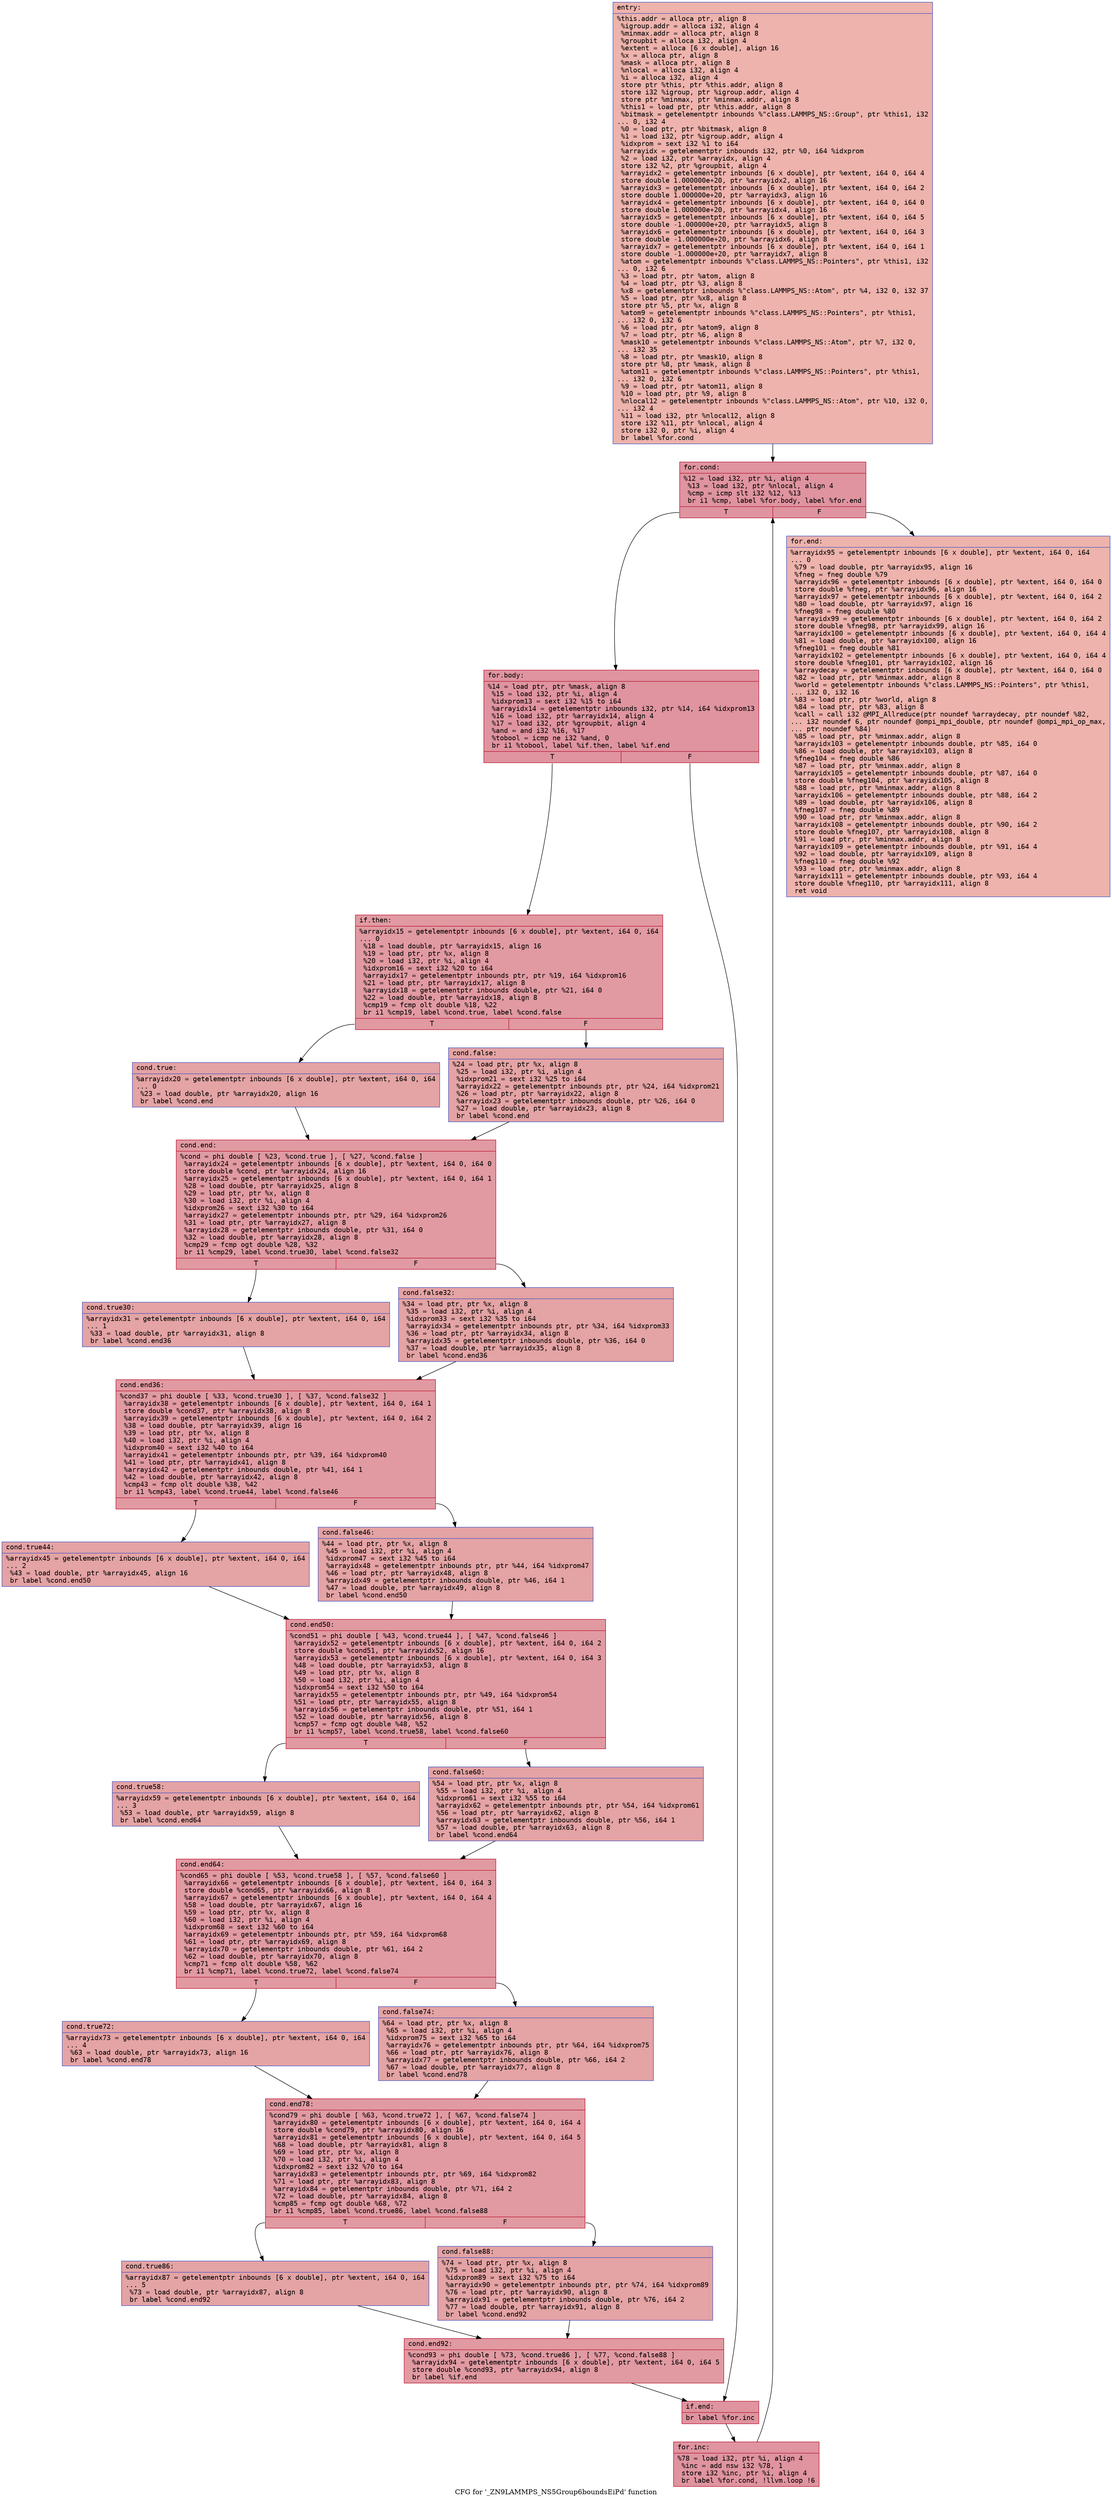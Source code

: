 digraph "CFG for '_ZN9LAMMPS_NS5Group6boundsEiPd' function" {
	label="CFG for '_ZN9LAMMPS_NS5Group6boundsEiPd' function";

	Node0x55ba303e6780 [shape=record,color="#3d50c3ff", style=filled, fillcolor="#d6524470" fontname="Courier",label="{entry:\l|  %this.addr = alloca ptr, align 8\l  %igroup.addr = alloca i32, align 4\l  %minmax.addr = alloca ptr, align 8\l  %groupbit = alloca i32, align 4\l  %extent = alloca [6 x double], align 16\l  %x = alloca ptr, align 8\l  %mask = alloca ptr, align 8\l  %nlocal = alloca i32, align 4\l  %i = alloca i32, align 4\l  store ptr %this, ptr %this.addr, align 8\l  store i32 %igroup, ptr %igroup.addr, align 4\l  store ptr %minmax, ptr %minmax.addr, align 8\l  %this1 = load ptr, ptr %this.addr, align 8\l  %bitmask = getelementptr inbounds %\"class.LAMMPS_NS::Group\", ptr %this1, i32\l... 0, i32 4\l  %0 = load ptr, ptr %bitmask, align 8\l  %1 = load i32, ptr %igroup.addr, align 4\l  %idxprom = sext i32 %1 to i64\l  %arrayidx = getelementptr inbounds i32, ptr %0, i64 %idxprom\l  %2 = load i32, ptr %arrayidx, align 4\l  store i32 %2, ptr %groupbit, align 4\l  %arrayidx2 = getelementptr inbounds [6 x double], ptr %extent, i64 0, i64 4\l  store double 1.000000e+20, ptr %arrayidx2, align 16\l  %arrayidx3 = getelementptr inbounds [6 x double], ptr %extent, i64 0, i64 2\l  store double 1.000000e+20, ptr %arrayidx3, align 16\l  %arrayidx4 = getelementptr inbounds [6 x double], ptr %extent, i64 0, i64 0\l  store double 1.000000e+20, ptr %arrayidx4, align 16\l  %arrayidx5 = getelementptr inbounds [6 x double], ptr %extent, i64 0, i64 5\l  store double -1.000000e+20, ptr %arrayidx5, align 8\l  %arrayidx6 = getelementptr inbounds [6 x double], ptr %extent, i64 0, i64 3\l  store double -1.000000e+20, ptr %arrayidx6, align 8\l  %arrayidx7 = getelementptr inbounds [6 x double], ptr %extent, i64 0, i64 1\l  store double -1.000000e+20, ptr %arrayidx7, align 8\l  %atom = getelementptr inbounds %\"class.LAMMPS_NS::Pointers\", ptr %this1, i32\l... 0, i32 6\l  %3 = load ptr, ptr %atom, align 8\l  %4 = load ptr, ptr %3, align 8\l  %x8 = getelementptr inbounds %\"class.LAMMPS_NS::Atom\", ptr %4, i32 0, i32 37\l  %5 = load ptr, ptr %x8, align 8\l  store ptr %5, ptr %x, align 8\l  %atom9 = getelementptr inbounds %\"class.LAMMPS_NS::Pointers\", ptr %this1,\l... i32 0, i32 6\l  %6 = load ptr, ptr %atom9, align 8\l  %7 = load ptr, ptr %6, align 8\l  %mask10 = getelementptr inbounds %\"class.LAMMPS_NS::Atom\", ptr %7, i32 0,\l... i32 35\l  %8 = load ptr, ptr %mask10, align 8\l  store ptr %8, ptr %mask, align 8\l  %atom11 = getelementptr inbounds %\"class.LAMMPS_NS::Pointers\", ptr %this1,\l... i32 0, i32 6\l  %9 = load ptr, ptr %atom11, align 8\l  %10 = load ptr, ptr %9, align 8\l  %nlocal12 = getelementptr inbounds %\"class.LAMMPS_NS::Atom\", ptr %10, i32 0,\l... i32 4\l  %11 = load i32, ptr %nlocal12, align 8\l  store i32 %11, ptr %nlocal, align 4\l  store i32 0, ptr %i, align 4\l  br label %for.cond\l}"];
	Node0x55ba303e6780 -> Node0x55ba303e8cf0[tooltip="entry -> for.cond\nProbability 100.00%" ];
	Node0x55ba303e8cf0 [shape=record,color="#b70d28ff", style=filled, fillcolor="#b70d2870" fontname="Courier",label="{for.cond:\l|  %12 = load i32, ptr %i, align 4\l  %13 = load i32, ptr %nlocal, align 4\l  %cmp = icmp slt i32 %12, %13\l  br i1 %cmp, label %for.body, label %for.end\l|{<s0>T|<s1>F}}"];
	Node0x55ba303e8cf0:s0 -> Node0x55ba303e8f70[tooltip="for.cond -> for.body\nProbability 96.88%" ];
	Node0x55ba303e8cf0:s1 -> Node0x55ba303e8ff0[tooltip="for.cond -> for.end\nProbability 3.12%" ];
	Node0x55ba303e8f70 [shape=record,color="#b70d28ff", style=filled, fillcolor="#b70d2870" fontname="Courier",label="{for.body:\l|  %14 = load ptr, ptr %mask, align 8\l  %15 = load i32, ptr %i, align 4\l  %idxprom13 = sext i32 %15 to i64\l  %arrayidx14 = getelementptr inbounds i32, ptr %14, i64 %idxprom13\l  %16 = load i32, ptr %arrayidx14, align 4\l  %17 = load i32, ptr %groupbit, align 4\l  %and = and i32 %16, %17\l  %tobool = icmp ne i32 %and, 0\l  br i1 %tobool, label %if.then, label %if.end\l|{<s0>T|<s1>F}}"];
	Node0x55ba303e8f70:s0 -> Node0x55ba303e95e0[tooltip="for.body -> if.then\nProbability 62.50%" ];
	Node0x55ba303e8f70:s1 -> Node0x55ba303e9650[tooltip="for.body -> if.end\nProbability 37.50%" ];
	Node0x55ba303e95e0 [shape=record,color="#b70d28ff", style=filled, fillcolor="#bb1b2c70" fontname="Courier",label="{if.then:\l|  %arrayidx15 = getelementptr inbounds [6 x double], ptr %extent, i64 0, i64\l... 0\l  %18 = load double, ptr %arrayidx15, align 16\l  %19 = load ptr, ptr %x, align 8\l  %20 = load i32, ptr %i, align 4\l  %idxprom16 = sext i32 %20 to i64\l  %arrayidx17 = getelementptr inbounds ptr, ptr %19, i64 %idxprom16\l  %21 = load ptr, ptr %arrayidx17, align 8\l  %arrayidx18 = getelementptr inbounds double, ptr %21, i64 0\l  %22 = load double, ptr %arrayidx18, align 8\l  %cmp19 = fcmp olt double %18, %22\l  br i1 %cmp19, label %cond.true, label %cond.false\l|{<s0>T|<s1>F}}"];
	Node0x55ba303e95e0:s0 -> Node0x55ba303e9dd0[tooltip="if.then -> cond.true\nProbability 50.00%" ];
	Node0x55ba303e95e0:s1 -> Node0x55ba303e9e50[tooltip="if.then -> cond.false\nProbability 50.00%" ];
	Node0x55ba303e9dd0 [shape=record,color="#3d50c3ff", style=filled, fillcolor="#c32e3170" fontname="Courier",label="{cond.true:\l|  %arrayidx20 = getelementptr inbounds [6 x double], ptr %extent, i64 0, i64\l... 0\l  %23 = load double, ptr %arrayidx20, align 16\l  br label %cond.end\l}"];
	Node0x55ba303e9dd0 -> Node0x55ba303ea150[tooltip="cond.true -> cond.end\nProbability 100.00%" ];
	Node0x55ba303e9e50 [shape=record,color="#3d50c3ff", style=filled, fillcolor="#c32e3170" fontname="Courier",label="{cond.false:\l|  %24 = load ptr, ptr %x, align 8\l  %25 = load i32, ptr %i, align 4\l  %idxprom21 = sext i32 %25 to i64\l  %arrayidx22 = getelementptr inbounds ptr, ptr %24, i64 %idxprom21\l  %26 = load ptr, ptr %arrayidx22, align 8\l  %arrayidx23 = getelementptr inbounds double, ptr %26, i64 0\l  %27 = load double, ptr %arrayidx23, align 8\l  br label %cond.end\l}"];
	Node0x55ba303e9e50 -> Node0x55ba303ea150[tooltip="cond.false -> cond.end\nProbability 100.00%" ];
	Node0x55ba303ea150 [shape=record,color="#b70d28ff", style=filled, fillcolor="#bb1b2c70" fontname="Courier",label="{cond.end:\l|  %cond = phi double [ %23, %cond.true ], [ %27, %cond.false ]\l  %arrayidx24 = getelementptr inbounds [6 x double], ptr %extent, i64 0, i64 0\l  store double %cond, ptr %arrayidx24, align 16\l  %arrayidx25 = getelementptr inbounds [6 x double], ptr %extent, i64 0, i64 1\l  %28 = load double, ptr %arrayidx25, align 8\l  %29 = load ptr, ptr %x, align 8\l  %30 = load i32, ptr %i, align 4\l  %idxprom26 = sext i32 %30 to i64\l  %arrayidx27 = getelementptr inbounds ptr, ptr %29, i64 %idxprom26\l  %31 = load ptr, ptr %arrayidx27, align 8\l  %arrayidx28 = getelementptr inbounds double, ptr %31, i64 0\l  %32 = load double, ptr %arrayidx28, align 8\l  %cmp29 = fcmp ogt double %28, %32\l  br i1 %cmp29, label %cond.true30, label %cond.false32\l|{<s0>T|<s1>F}}"];
	Node0x55ba303ea150:s0 -> Node0x55ba303eb210[tooltip="cond.end -> cond.true30\nProbability 50.00%" ];
	Node0x55ba303ea150:s1 -> Node0x55ba303eb2f0[tooltip="cond.end -> cond.false32\nProbability 50.00%" ];
	Node0x55ba303eb210 [shape=record,color="#3d50c3ff", style=filled, fillcolor="#c32e3170" fontname="Courier",label="{cond.true30:\l|  %arrayidx31 = getelementptr inbounds [6 x double], ptr %extent, i64 0, i64\l... 1\l  %33 = load double, ptr %arrayidx31, align 8\l  br label %cond.end36\l}"];
	Node0x55ba303eb210 -> Node0x55ba303eb5f0[tooltip="cond.true30 -> cond.end36\nProbability 100.00%" ];
	Node0x55ba303eb2f0 [shape=record,color="#3d50c3ff", style=filled, fillcolor="#c32e3170" fontname="Courier",label="{cond.false32:\l|  %34 = load ptr, ptr %x, align 8\l  %35 = load i32, ptr %i, align 4\l  %idxprom33 = sext i32 %35 to i64\l  %arrayidx34 = getelementptr inbounds ptr, ptr %34, i64 %idxprom33\l  %36 = load ptr, ptr %arrayidx34, align 8\l  %arrayidx35 = getelementptr inbounds double, ptr %36, i64 0\l  %37 = load double, ptr %arrayidx35, align 8\l  br label %cond.end36\l}"];
	Node0x55ba303eb2f0 -> Node0x55ba303eb5f0[tooltip="cond.false32 -> cond.end36\nProbability 100.00%" ];
	Node0x55ba303eb5f0 [shape=record,color="#b70d28ff", style=filled, fillcolor="#bb1b2c70" fontname="Courier",label="{cond.end36:\l|  %cond37 = phi double [ %33, %cond.true30 ], [ %37, %cond.false32 ]\l  %arrayidx38 = getelementptr inbounds [6 x double], ptr %extent, i64 0, i64 1\l  store double %cond37, ptr %arrayidx38, align 8\l  %arrayidx39 = getelementptr inbounds [6 x double], ptr %extent, i64 0, i64 2\l  %38 = load double, ptr %arrayidx39, align 16\l  %39 = load ptr, ptr %x, align 8\l  %40 = load i32, ptr %i, align 4\l  %idxprom40 = sext i32 %40 to i64\l  %arrayidx41 = getelementptr inbounds ptr, ptr %39, i64 %idxprom40\l  %41 = load ptr, ptr %arrayidx41, align 8\l  %arrayidx42 = getelementptr inbounds double, ptr %41, i64 1\l  %42 = load double, ptr %arrayidx42, align 8\l  %cmp43 = fcmp olt double %38, %42\l  br i1 %cmp43, label %cond.true44, label %cond.false46\l|{<s0>T|<s1>F}}"];
	Node0x55ba303eb5f0:s0 -> Node0x55ba303ec3a0[tooltip="cond.end36 -> cond.true44\nProbability 50.00%" ];
	Node0x55ba303eb5f0:s1 -> Node0x55ba303ec480[tooltip="cond.end36 -> cond.false46\nProbability 50.00%" ];
	Node0x55ba303ec3a0 [shape=record,color="#3d50c3ff", style=filled, fillcolor="#c32e3170" fontname="Courier",label="{cond.true44:\l|  %arrayidx45 = getelementptr inbounds [6 x double], ptr %extent, i64 0, i64\l... 2\l  %43 = load double, ptr %arrayidx45, align 16\l  br label %cond.end50\l}"];
	Node0x55ba303ec3a0 -> Node0x55ba303ec780[tooltip="cond.true44 -> cond.end50\nProbability 100.00%" ];
	Node0x55ba303ec480 [shape=record,color="#3d50c3ff", style=filled, fillcolor="#c32e3170" fontname="Courier",label="{cond.false46:\l|  %44 = load ptr, ptr %x, align 8\l  %45 = load i32, ptr %i, align 4\l  %idxprom47 = sext i32 %45 to i64\l  %arrayidx48 = getelementptr inbounds ptr, ptr %44, i64 %idxprom47\l  %46 = load ptr, ptr %arrayidx48, align 8\l  %arrayidx49 = getelementptr inbounds double, ptr %46, i64 1\l  %47 = load double, ptr %arrayidx49, align 8\l  br label %cond.end50\l}"];
	Node0x55ba303ec480 -> Node0x55ba303ec780[tooltip="cond.false46 -> cond.end50\nProbability 100.00%" ];
	Node0x55ba303ec780 [shape=record,color="#b70d28ff", style=filled, fillcolor="#bb1b2c70" fontname="Courier",label="{cond.end50:\l|  %cond51 = phi double [ %43, %cond.true44 ], [ %47, %cond.false46 ]\l  %arrayidx52 = getelementptr inbounds [6 x double], ptr %extent, i64 0, i64 2\l  store double %cond51, ptr %arrayidx52, align 16\l  %arrayidx53 = getelementptr inbounds [6 x double], ptr %extent, i64 0, i64 3\l  %48 = load double, ptr %arrayidx53, align 8\l  %49 = load ptr, ptr %x, align 8\l  %50 = load i32, ptr %i, align 4\l  %idxprom54 = sext i32 %50 to i64\l  %arrayidx55 = getelementptr inbounds ptr, ptr %49, i64 %idxprom54\l  %51 = load ptr, ptr %arrayidx55, align 8\l  %arrayidx56 = getelementptr inbounds double, ptr %51, i64 1\l  %52 = load double, ptr %arrayidx56, align 8\l  %cmp57 = fcmp ogt double %48, %52\l  br i1 %cmp57, label %cond.true58, label %cond.false60\l|{<s0>T|<s1>F}}"];
	Node0x55ba303ec780:s0 -> Node0x55ba303edd40[tooltip="cond.end50 -> cond.true58\nProbability 50.00%" ];
	Node0x55ba303ec780:s1 -> Node0x55ba303ede20[tooltip="cond.end50 -> cond.false60\nProbability 50.00%" ];
	Node0x55ba303edd40 [shape=record,color="#3d50c3ff", style=filled, fillcolor="#c32e3170" fontname="Courier",label="{cond.true58:\l|  %arrayidx59 = getelementptr inbounds [6 x double], ptr %extent, i64 0, i64\l... 3\l  %53 = load double, ptr %arrayidx59, align 8\l  br label %cond.end64\l}"];
	Node0x55ba303edd40 -> Node0x55ba303ee120[tooltip="cond.true58 -> cond.end64\nProbability 100.00%" ];
	Node0x55ba303ede20 [shape=record,color="#3d50c3ff", style=filled, fillcolor="#c32e3170" fontname="Courier",label="{cond.false60:\l|  %54 = load ptr, ptr %x, align 8\l  %55 = load i32, ptr %i, align 4\l  %idxprom61 = sext i32 %55 to i64\l  %arrayidx62 = getelementptr inbounds ptr, ptr %54, i64 %idxprom61\l  %56 = load ptr, ptr %arrayidx62, align 8\l  %arrayidx63 = getelementptr inbounds double, ptr %56, i64 1\l  %57 = load double, ptr %arrayidx63, align 8\l  br label %cond.end64\l}"];
	Node0x55ba303ede20 -> Node0x55ba303ee120[tooltip="cond.false60 -> cond.end64\nProbability 100.00%" ];
	Node0x55ba303ee120 [shape=record,color="#b70d28ff", style=filled, fillcolor="#bb1b2c70" fontname="Courier",label="{cond.end64:\l|  %cond65 = phi double [ %53, %cond.true58 ], [ %57, %cond.false60 ]\l  %arrayidx66 = getelementptr inbounds [6 x double], ptr %extent, i64 0, i64 3\l  store double %cond65, ptr %arrayidx66, align 8\l  %arrayidx67 = getelementptr inbounds [6 x double], ptr %extent, i64 0, i64 4\l  %58 = load double, ptr %arrayidx67, align 16\l  %59 = load ptr, ptr %x, align 8\l  %60 = load i32, ptr %i, align 4\l  %idxprom68 = sext i32 %60 to i64\l  %arrayidx69 = getelementptr inbounds ptr, ptr %59, i64 %idxprom68\l  %61 = load ptr, ptr %arrayidx69, align 8\l  %arrayidx70 = getelementptr inbounds double, ptr %61, i64 2\l  %62 = load double, ptr %arrayidx70, align 8\l  %cmp71 = fcmp olt double %58, %62\l  br i1 %cmp71, label %cond.true72, label %cond.false74\l|{<s0>T|<s1>F}}"];
	Node0x55ba303ee120:s0 -> Node0x55ba303ea730[tooltip="cond.end64 -> cond.true72\nProbability 50.00%" ];
	Node0x55ba303ee120:s1 -> Node0x55ba303ea810[tooltip="cond.end64 -> cond.false74\nProbability 50.00%" ];
	Node0x55ba303ea730 [shape=record,color="#3d50c3ff", style=filled, fillcolor="#c32e3170" fontname="Courier",label="{cond.true72:\l|  %arrayidx73 = getelementptr inbounds [6 x double], ptr %extent, i64 0, i64\l... 4\l  %63 = load double, ptr %arrayidx73, align 16\l  br label %cond.end78\l}"];
	Node0x55ba303ea730 -> Node0x55ba303ef8e0[tooltip="cond.true72 -> cond.end78\nProbability 100.00%" ];
	Node0x55ba303ea810 [shape=record,color="#3d50c3ff", style=filled, fillcolor="#c32e3170" fontname="Courier",label="{cond.false74:\l|  %64 = load ptr, ptr %x, align 8\l  %65 = load i32, ptr %i, align 4\l  %idxprom75 = sext i32 %65 to i64\l  %arrayidx76 = getelementptr inbounds ptr, ptr %64, i64 %idxprom75\l  %66 = load ptr, ptr %arrayidx76, align 8\l  %arrayidx77 = getelementptr inbounds double, ptr %66, i64 2\l  %67 = load double, ptr %arrayidx77, align 8\l  br label %cond.end78\l}"];
	Node0x55ba303ea810 -> Node0x55ba303ef8e0[tooltip="cond.false74 -> cond.end78\nProbability 100.00%" ];
	Node0x55ba303ef8e0 [shape=record,color="#b70d28ff", style=filled, fillcolor="#bb1b2c70" fontname="Courier",label="{cond.end78:\l|  %cond79 = phi double [ %63, %cond.true72 ], [ %67, %cond.false74 ]\l  %arrayidx80 = getelementptr inbounds [6 x double], ptr %extent, i64 0, i64 4\l  store double %cond79, ptr %arrayidx80, align 16\l  %arrayidx81 = getelementptr inbounds [6 x double], ptr %extent, i64 0, i64 5\l  %68 = load double, ptr %arrayidx81, align 8\l  %69 = load ptr, ptr %x, align 8\l  %70 = load i32, ptr %i, align 4\l  %idxprom82 = sext i32 %70 to i64\l  %arrayidx83 = getelementptr inbounds ptr, ptr %69, i64 %idxprom82\l  %71 = load ptr, ptr %arrayidx83, align 8\l  %arrayidx84 = getelementptr inbounds double, ptr %71, i64 2\l  %72 = load double, ptr %arrayidx84, align 8\l  %cmp85 = fcmp ogt double %68, %72\l  br i1 %cmp85, label %cond.true86, label %cond.false88\l|{<s0>T|<s1>F}}"];
	Node0x55ba303ef8e0:s0 -> Node0x55ba303f0660[tooltip="cond.end78 -> cond.true86\nProbability 50.00%" ];
	Node0x55ba303ef8e0:s1 -> Node0x55ba303f0740[tooltip="cond.end78 -> cond.false88\nProbability 50.00%" ];
	Node0x55ba303f0660 [shape=record,color="#3d50c3ff", style=filled, fillcolor="#c32e3170" fontname="Courier",label="{cond.true86:\l|  %arrayidx87 = getelementptr inbounds [6 x double], ptr %extent, i64 0, i64\l... 5\l  %73 = load double, ptr %arrayidx87, align 8\l  br label %cond.end92\l}"];
	Node0x55ba303f0660 -> Node0x55ba303f0a40[tooltip="cond.true86 -> cond.end92\nProbability 100.00%" ];
	Node0x55ba303f0740 [shape=record,color="#3d50c3ff", style=filled, fillcolor="#c32e3170" fontname="Courier",label="{cond.false88:\l|  %74 = load ptr, ptr %x, align 8\l  %75 = load i32, ptr %i, align 4\l  %idxprom89 = sext i32 %75 to i64\l  %arrayidx90 = getelementptr inbounds ptr, ptr %74, i64 %idxprom89\l  %76 = load ptr, ptr %arrayidx90, align 8\l  %arrayidx91 = getelementptr inbounds double, ptr %76, i64 2\l  %77 = load double, ptr %arrayidx91, align 8\l  br label %cond.end92\l}"];
	Node0x55ba303f0740 -> Node0x55ba303f0a40[tooltip="cond.false88 -> cond.end92\nProbability 100.00%" ];
	Node0x55ba303f0a40 [shape=record,color="#b70d28ff", style=filled, fillcolor="#bb1b2c70" fontname="Courier",label="{cond.end92:\l|  %cond93 = phi double [ %73, %cond.true86 ], [ %77, %cond.false88 ]\l  %arrayidx94 = getelementptr inbounds [6 x double], ptr %extent, i64 0, i64 5\l  store double %cond93, ptr %arrayidx94, align 8\l  br label %if.end\l}"];
	Node0x55ba303f0a40 -> Node0x55ba303e9650[tooltip="cond.end92 -> if.end\nProbability 100.00%" ];
	Node0x55ba303e9650 [shape=record,color="#b70d28ff", style=filled, fillcolor="#b70d2870" fontname="Courier",label="{if.end:\l|  br label %for.inc\l}"];
	Node0x55ba303e9650 -> Node0x55ba303f1200[tooltip="if.end -> for.inc\nProbability 100.00%" ];
	Node0x55ba303f1200 [shape=record,color="#b70d28ff", style=filled, fillcolor="#b70d2870" fontname="Courier",label="{for.inc:\l|  %78 = load i32, ptr %i, align 4\l  %inc = add nsw i32 %78, 1\l  store i32 %inc, ptr %i, align 4\l  br label %for.cond, !llvm.loop !6\l}"];
	Node0x55ba303f1200 -> Node0x55ba303e8cf0[tooltip="for.inc -> for.cond\nProbability 100.00%" ];
	Node0x55ba303e8ff0 [shape=record,color="#3d50c3ff", style=filled, fillcolor="#d6524470" fontname="Courier",label="{for.end:\l|  %arrayidx95 = getelementptr inbounds [6 x double], ptr %extent, i64 0, i64\l... 0\l  %79 = load double, ptr %arrayidx95, align 16\l  %fneg = fneg double %79\l  %arrayidx96 = getelementptr inbounds [6 x double], ptr %extent, i64 0, i64 0\l  store double %fneg, ptr %arrayidx96, align 16\l  %arrayidx97 = getelementptr inbounds [6 x double], ptr %extent, i64 0, i64 2\l  %80 = load double, ptr %arrayidx97, align 16\l  %fneg98 = fneg double %80\l  %arrayidx99 = getelementptr inbounds [6 x double], ptr %extent, i64 0, i64 2\l  store double %fneg98, ptr %arrayidx99, align 16\l  %arrayidx100 = getelementptr inbounds [6 x double], ptr %extent, i64 0, i64 4\l  %81 = load double, ptr %arrayidx100, align 16\l  %fneg101 = fneg double %81\l  %arrayidx102 = getelementptr inbounds [6 x double], ptr %extent, i64 0, i64 4\l  store double %fneg101, ptr %arrayidx102, align 16\l  %arraydecay = getelementptr inbounds [6 x double], ptr %extent, i64 0, i64 0\l  %82 = load ptr, ptr %minmax.addr, align 8\l  %world = getelementptr inbounds %\"class.LAMMPS_NS::Pointers\", ptr %this1,\l... i32 0, i32 16\l  %83 = load ptr, ptr %world, align 8\l  %84 = load ptr, ptr %83, align 8\l  %call = call i32 @MPI_Allreduce(ptr noundef %arraydecay, ptr noundef %82,\l... i32 noundef 6, ptr noundef @ompi_mpi_double, ptr noundef @ompi_mpi_op_max,\l... ptr noundef %84)\l  %85 = load ptr, ptr %minmax.addr, align 8\l  %arrayidx103 = getelementptr inbounds double, ptr %85, i64 0\l  %86 = load double, ptr %arrayidx103, align 8\l  %fneg104 = fneg double %86\l  %87 = load ptr, ptr %minmax.addr, align 8\l  %arrayidx105 = getelementptr inbounds double, ptr %87, i64 0\l  store double %fneg104, ptr %arrayidx105, align 8\l  %88 = load ptr, ptr %minmax.addr, align 8\l  %arrayidx106 = getelementptr inbounds double, ptr %88, i64 2\l  %89 = load double, ptr %arrayidx106, align 8\l  %fneg107 = fneg double %89\l  %90 = load ptr, ptr %minmax.addr, align 8\l  %arrayidx108 = getelementptr inbounds double, ptr %90, i64 2\l  store double %fneg107, ptr %arrayidx108, align 8\l  %91 = load ptr, ptr %minmax.addr, align 8\l  %arrayidx109 = getelementptr inbounds double, ptr %91, i64 4\l  %92 = load double, ptr %arrayidx109, align 8\l  %fneg110 = fneg double %92\l  %93 = load ptr, ptr %minmax.addr, align 8\l  %arrayidx111 = getelementptr inbounds double, ptr %93, i64 4\l  store double %fneg110, ptr %arrayidx111, align 8\l  ret void\l}"];
}
